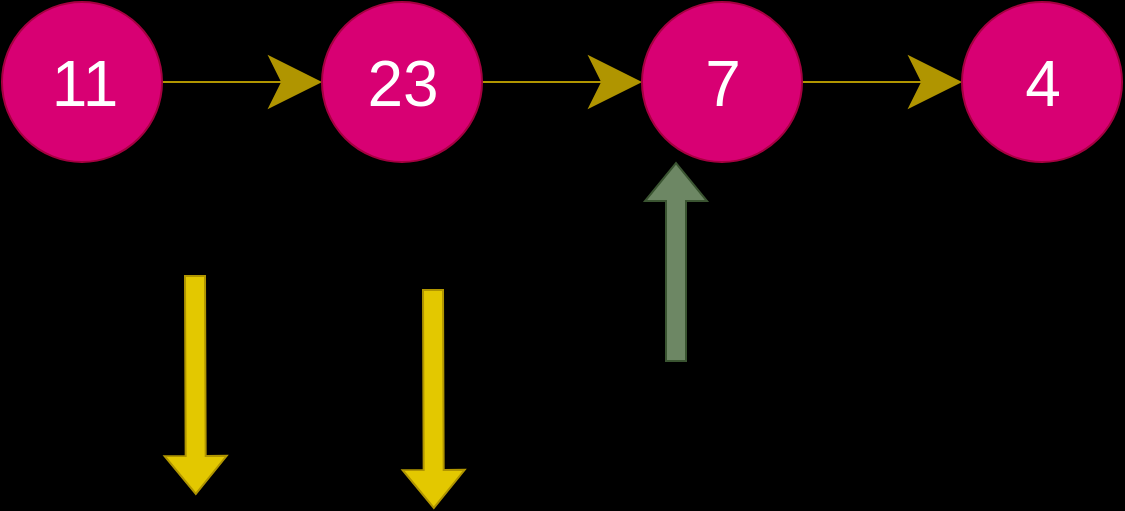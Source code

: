 <mxfile>
    <diagram id="9djl9sUetk4kC9QhKaBz" name="Page-1">
        <mxGraphModel dx="1083" dy="526" grid="0" gridSize="10" guides="1" tooltips="1" connect="1" arrows="1" fold="1" page="1" pageScale="1" pageWidth="850" pageHeight="1100" background="#000000" math="0" shadow="0">
            <root>
                <mxCell id="0"/>
                <mxCell id="1" parent="0"/>
                <mxCell id="2" value="" style="edgeStyle=none;html=1;fillColor=#e3c800;strokeColor=#B09500;endSize=24;startSize=24;rounded=0;" edge="1" parent="1" source="3" target="13">
                    <mxGeometry relative="1" as="geometry"/>
                </mxCell>
                <mxCell id="3" value="" style="ellipse;whiteSpace=wrap;html=1;aspect=fixed;fillColor=#d80073;fontColor=#ffffff;strokeColor=#A50040;rounded=0;" vertex="1" parent="1">
                    <mxGeometry x="80" y="200" width="80" height="80" as="geometry"/>
                </mxCell>
                <mxCell id="4" value="" style="edgeStyle=none;rounded=0;html=1;startSize=24;endSize=24;fillColor=#e3c800;strokeColor=#B09500;" edge="1" parent="1" source="13" target="6">
                    <mxGeometry relative="1" as="geometry"/>
                </mxCell>
                <mxCell id="5" value="" style="edgeStyle=none;rounded=0;html=1;startSize=24;endSize=24;fillColor=#e3c800;strokeColor=#B09500;" edge="1" parent="1" source="6" target="7">
                    <mxGeometry relative="1" as="geometry"/>
                </mxCell>
                <mxCell id="6" value="" style="ellipse;whiteSpace=wrap;html=1;aspect=fixed;fillColor=#d80073;fontColor=#ffffff;strokeColor=#A50040;rounded=0;" vertex="1" parent="1">
                    <mxGeometry x="400" y="200" width="80" height="80" as="geometry"/>
                </mxCell>
                <mxCell id="7" value="" style="ellipse;whiteSpace=wrap;html=1;aspect=fixed;fillColor=#d80073;fontColor=#ffffff;strokeColor=#A50040;rounded=0;" vertex="1" parent="1">
                    <mxGeometry x="560" y="200" width="80" height="80" as="geometry"/>
                </mxCell>
                <mxCell id="8" value="" style="shape=flexArrow;endArrow=classic;html=1;rounded=0;startSize=6;endSize=6;fillColor=#6d8764;strokeColor=#3A5431;" edge="1" parent="1">
                    <mxGeometry width="50" height="50" relative="1" as="geometry">
                        <mxPoint x="417" y="380" as="sourcePoint"/>
                        <mxPoint x="417" y="280" as="targetPoint"/>
                    </mxGeometry>
                </mxCell>
                <mxCell id="9" value="&lt;font style=&quot;font-size: 32px&quot; color=&quot;#ffffff&quot;&gt;11&lt;/font&gt;" style="text;html=1;resizable=0;autosize=1;align=center;verticalAlign=middle;points=[];fillColor=none;strokeColor=none;rounded=0;" vertex="1" parent="1">
                    <mxGeometry x="99" y="228" width="43" height="25" as="geometry"/>
                </mxCell>
                <mxCell id="10" value="&lt;font style=&quot;font-size: 32px&quot; color=&quot;#ffffff&quot;&gt;7&lt;/font&gt;" style="text;html=1;resizable=0;autosize=1;align=center;verticalAlign=middle;points=[];fillColor=none;strokeColor=none;rounded=0;" vertex="1" parent="1">
                    <mxGeometry x="426" y="228" width="28" height="25" as="geometry"/>
                </mxCell>
                <mxCell id="11" value="&lt;font style=&quot;font-size: 32px&quot; color=&quot;#ffffff&quot;&gt;4&lt;/font&gt;" style="text;html=1;resizable=0;autosize=1;align=center;verticalAlign=middle;points=[];fillColor=none;strokeColor=none;rounded=0;" vertex="1" parent="1">
                    <mxGeometry x="586" y="228" width="28" height="25" as="geometry"/>
                </mxCell>
                <mxCell id="12" value="" style="group;rounded=0;" vertex="1" connectable="0" parent="1">
                    <mxGeometry x="240" y="200" width="80" height="80" as="geometry"/>
                </mxCell>
                <mxCell id="13" value="" style="ellipse;whiteSpace=wrap;html=1;aspect=fixed;fillColor=#d80073;fontColor=#ffffff;strokeColor=#A50040;rounded=0;" vertex="1" parent="12">
                    <mxGeometry width="80" height="80" as="geometry"/>
                </mxCell>
                <mxCell id="14" value="&lt;font style=&quot;font-size: 32px&quot; color=&quot;#ffffff&quot;&gt;23&lt;/font&gt;" style="text;html=1;resizable=0;autosize=1;align=center;verticalAlign=middle;points=[];fillColor=none;strokeColor=none;rounded=0;" vertex="1" parent="12">
                    <mxGeometry x="17" y="28" width="46" height="25" as="geometry"/>
                </mxCell>
                <mxCell id="15" value="" style="group" vertex="1" connectable="0" parent="1">
                    <mxGeometry x="168" y="281" width="18" height="165.5" as="geometry"/>
                </mxCell>
                <mxCell id="16" value="" style="shape=flexArrow;endArrow=classic;html=1;rounded=0;startSize=6;endSize=6;fillColor=#e3c800;strokeColor=#B09500;" edge="1" parent="15">
                    <mxGeometry width="50" height="50" relative="1" as="geometry">
                        <mxPoint x="8.5" y="55.5" as="sourcePoint"/>
                        <mxPoint x="8.91" y="165.5" as="targetPoint"/>
                    </mxGeometry>
                </mxCell>
                <mxCell id="17" value="HEAD" style="text;html=1;resizable=0;autosize=1;align=center;verticalAlign=middle;points=[];fillColor=none;strokeColor=none;rounded=0;rotation=-90;" vertex="1" parent="15">
                    <mxGeometry x="-12.5" y="12.5" width="43" height="18" as="geometry"/>
                </mxCell>
                <mxCell id="18" value="" style="group" vertex="1" connectable="0" parent="1">
                    <mxGeometry x="287" y="288" width="26.5" height="165.5" as="geometry"/>
                </mxCell>
                <mxCell id="19" value="" style="shape=flexArrow;endArrow=classic;html=1;rounded=0;startSize=6;endSize=6;fillColor=#e3c800;strokeColor=#B09500;" edge="1" parent="18">
                    <mxGeometry width="50" height="50" relative="1" as="geometry">
                        <mxPoint x="8.5" y="55.5" as="sourcePoint"/>
                        <mxPoint x="8.91" y="165.5" as="targetPoint"/>
                    </mxGeometry>
                </mxCell>
                <mxCell id="20" value="TAIL" style="text;html=1;resizable=0;autosize=1;align=center;verticalAlign=middle;points=[];fillColor=none;strokeColor=none;rounded=0;rotation=-90;" vertex="1" parent="18">
                    <mxGeometry x="-7.5" y="12.5" width="34" height="18" as="geometry"/>
                </mxCell>
            </root>
        </mxGraphModel>
    </diagram>
</mxfile>